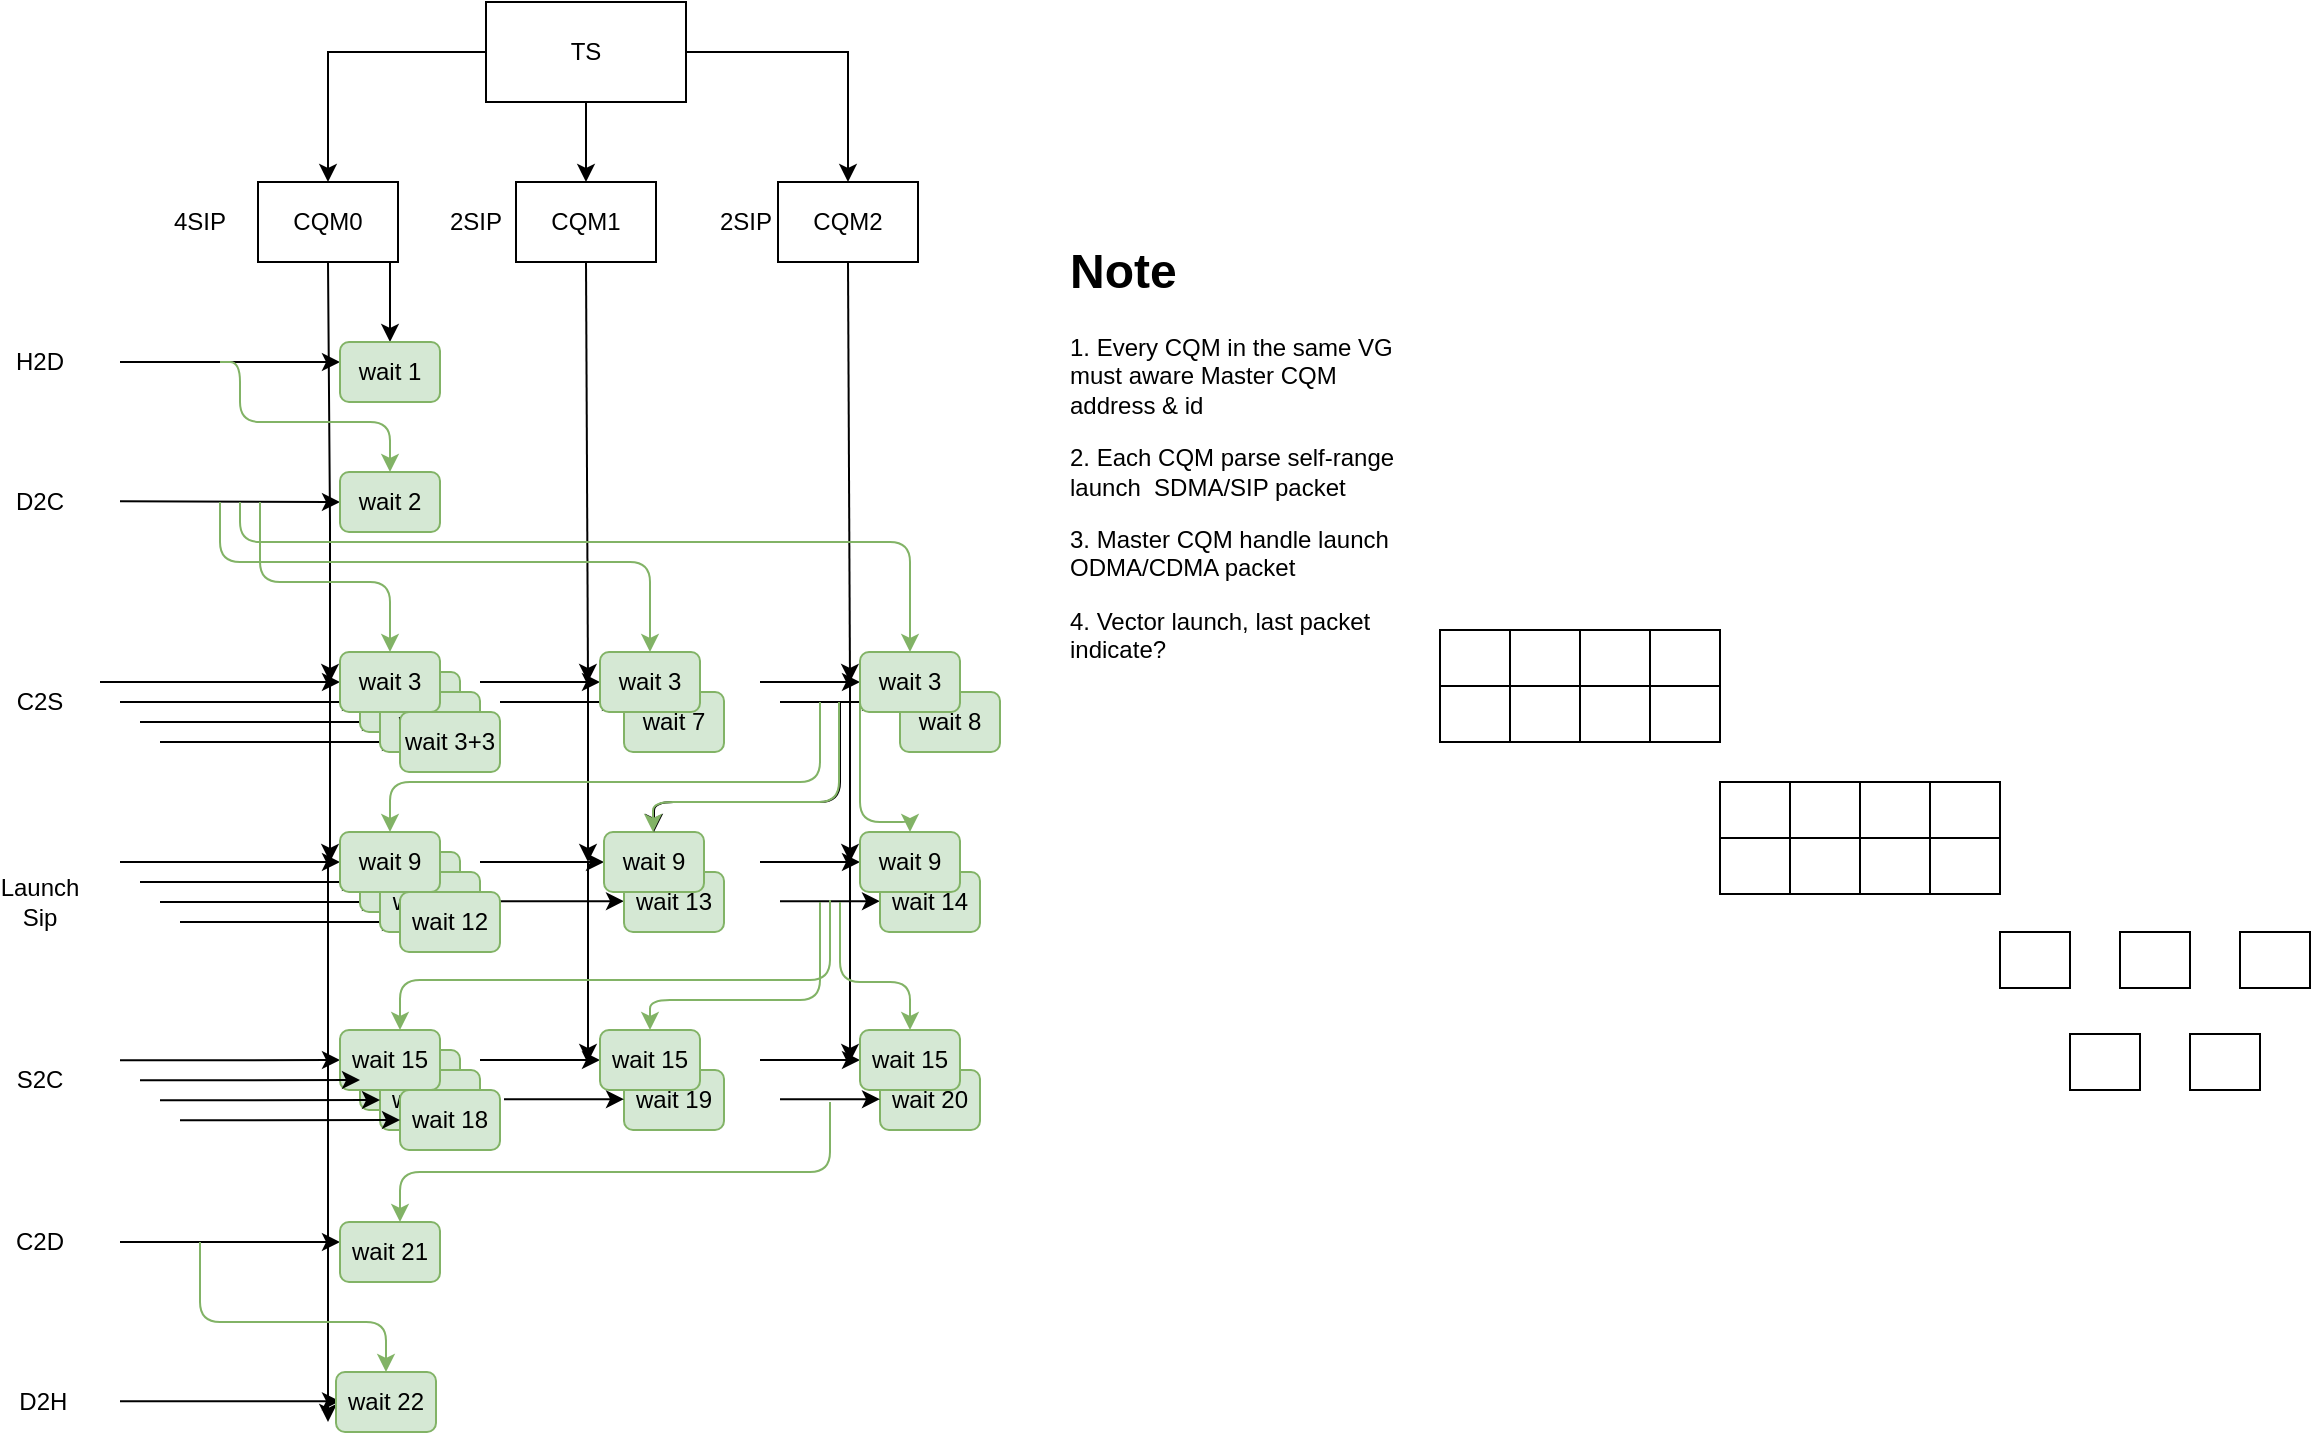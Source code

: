 <mxfile version="14.2.7" type="github" pages="2">
  <diagram id="mgxzi-yPcugMr2c35Z91" name="Page-1">
    <mxGraphModel dx="652" dy="364" grid="1" gridSize="10" guides="1" tooltips="1" connect="1" arrows="1" fold="1" page="1" pageScale="1" pageWidth="827" pageHeight="1169" math="0" shadow="0">
      <root>
        <mxCell id="0" />
        <mxCell id="1" parent="0" />
        <mxCell id="G4l-uw-PBjxxs0yxztcG-4" style="edgeStyle=orthogonalEdgeStyle;rounded=0;orthogonalLoop=1;jettySize=auto;html=1;entryX=0.5;entryY=0;entryDx=0;entryDy=0;" edge="1" parent="1" source="K7aWRvvbhgT_T4m95MLQ-1" target="K7aWRvvbhgT_T4m95MLQ-2">
          <mxGeometry relative="1" as="geometry" />
        </mxCell>
        <mxCell id="G4l-uw-PBjxxs0yxztcG-5" style="edgeStyle=orthogonalEdgeStyle;rounded=0;orthogonalLoop=1;jettySize=auto;html=1;entryX=0.5;entryY=0;entryDx=0;entryDy=0;" edge="1" parent="1" source="K7aWRvvbhgT_T4m95MLQ-1" target="K7aWRvvbhgT_T4m95MLQ-4">
          <mxGeometry relative="1" as="geometry" />
        </mxCell>
        <mxCell id="G4l-uw-PBjxxs0yxztcG-6" style="edgeStyle=orthogonalEdgeStyle;rounded=0;orthogonalLoop=1;jettySize=auto;html=1;entryX=0.5;entryY=0;entryDx=0;entryDy=0;" edge="1" parent="1" source="K7aWRvvbhgT_T4m95MLQ-1" target="K7aWRvvbhgT_T4m95MLQ-3">
          <mxGeometry relative="1" as="geometry" />
        </mxCell>
        <mxCell id="K7aWRvvbhgT_T4m95MLQ-1" value="TS" style="rounded=0;whiteSpace=wrap;html=1;" parent="1" vertex="1">
          <mxGeometry x="363" y="10" width="100" height="50" as="geometry" />
        </mxCell>
        <mxCell id="G4l-uw-PBjxxs0yxztcG-20" style="edgeStyle=orthogonalEdgeStyle;rounded=0;orthogonalLoop=1;jettySize=auto;html=1;entryX=0.5;entryY=0;entryDx=0;entryDy=0;" edge="1" parent="1" source="K7aWRvvbhgT_T4m95MLQ-2" target="G4l-uw-PBjxxs0yxztcG-27">
          <mxGeometry relative="1" as="geometry">
            <mxPoint x="270" y="160" as="targetPoint" />
            <Array as="points">
              <mxPoint x="315" y="160" />
              <mxPoint x="315" y="160" />
            </Array>
          </mxGeometry>
        </mxCell>
        <mxCell id="K7aWRvvbhgT_T4m95MLQ-2" value="CQM0" style="rounded=0;whiteSpace=wrap;html=1;" parent="1" vertex="1">
          <mxGeometry x="249" y="100" width="70" height="40" as="geometry" />
        </mxCell>
        <mxCell id="wm0fCTp2LXdAbT0zuXOt-7" style="edgeStyle=none;rounded=0;orthogonalLoop=1;jettySize=auto;html=1;exitX=0.5;exitY=1;exitDx=0;exitDy=0;" parent="1" source="K7aWRvvbhgT_T4m95MLQ-3" edge="1">
          <mxGeometry relative="1" as="geometry">
            <mxPoint x="545" y="350" as="targetPoint" />
          </mxGeometry>
        </mxCell>
        <mxCell id="K7aWRvvbhgT_T4m95MLQ-3" value="CQM2" style="rounded=0;whiteSpace=wrap;html=1;" parent="1" vertex="1">
          <mxGeometry x="509" y="100" width="70" height="40" as="geometry" />
        </mxCell>
        <mxCell id="wm0fCTp2LXdAbT0zuXOt-6" style="edgeStyle=none;rounded=0;orthogonalLoop=1;jettySize=auto;html=1;exitX=0.5;exitY=1;exitDx=0;exitDy=0;" parent="1" source="K7aWRvvbhgT_T4m95MLQ-4" edge="1">
          <mxGeometry relative="1" as="geometry">
            <mxPoint x="414" y="350" as="targetPoint" />
          </mxGeometry>
        </mxCell>
        <mxCell id="K7aWRvvbhgT_T4m95MLQ-4" value="CQM1" style="rounded=0;whiteSpace=wrap;html=1;" parent="1" vertex="1">
          <mxGeometry x="378" y="100" width="70" height="40" as="geometry" />
        </mxCell>
        <mxCell id="wm0fCTp2LXdAbT0zuXOt-1" style="edgeStyle=none;rounded=0;orthogonalLoop=1;jettySize=auto;html=1;" parent="1" edge="1">
          <mxGeometry relative="1" as="geometry">
            <mxPoint x="290" y="190" as="targetPoint" />
            <mxPoint x="180" y="190" as="sourcePoint" />
            <Array as="points">
              <mxPoint x="230" y="190" />
            </Array>
          </mxGeometry>
        </mxCell>
        <mxCell id="K7aWRvvbhgT_T4m95MLQ-5" value="D2C" style="text;html=1;strokeColor=none;fillColor=none;align=center;verticalAlign=middle;whiteSpace=wrap;rounded=0;" parent="1" vertex="1">
          <mxGeometry x="120" y="250" width="40" height="20" as="geometry" />
        </mxCell>
        <mxCell id="K7aWRvvbhgT_T4m95MLQ-6" value="C2S" style="text;html=1;strokeColor=none;fillColor=none;align=center;verticalAlign=middle;whiteSpace=wrap;rounded=0;" parent="1" vertex="1">
          <mxGeometry x="120" y="350" width="40" height="20" as="geometry" />
        </mxCell>
        <mxCell id="K7aWRvvbhgT_T4m95MLQ-7" value="Launch&lt;br&gt;Sip" style="text;html=1;strokeColor=none;fillColor=none;align=center;verticalAlign=middle;whiteSpace=wrap;rounded=0;" parent="1" vertex="1">
          <mxGeometry x="120" y="450" width="40" height="20" as="geometry" />
        </mxCell>
        <mxCell id="wm0fCTp2LXdAbT0zuXOt-9" style="edgeStyle=none;rounded=0;orthogonalLoop=1;jettySize=auto;html=1;exitX=0.5;exitY=1;exitDx=0;exitDy=0;" parent="1" source="K7aWRvvbhgT_T4m95MLQ-2" edge="1">
          <mxGeometry relative="1" as="geometry">
            <mxPoint x="285" y="350" as="targetPoint" />
            <mxPoint x="285" y="260" as="sourcePoint" />
            <Array as="points">
              <mxPoint x="285" y="270" />
            </Array>
          </mxGeometry>
        </mxCell>
        <mxCell id="wm0fCTp2LXdAbT0zuXOt-10" style="edgeStyle=none;rounded=0;orthogonalLoop=1;jettySize=auto;html=1;" parent="1" edge="1">
          <mxGeometry relative="1" as="geometry">
            <mxPoint x="285" y="440" as="targetPoint" />
            <mxPoint x="285" y="320" as="sourcePoint" />
          </mxGeometry>
        </mxCell>
        <mxCell id="wm0fCTp2LXdAbT0zuXOt-14" style="edgeStyle=none;rounded=0;orthogonalLoop=1;jettySize=auto;html=1;" parent="1" edge="1">
          <mxGeometry relative="1" as="geometry">
            <mxPoint x="414" y="440" as="targetPoint" />
            <mxPoint x="414" y="350" as="sourcePoint" />
          </mxGeometry>
        </mxCell>
        <mxCell id="wm0fCTp2LXdAbT0zuXOt-17" style="edgeStyle=none;rounded=0;orthogonalLoop=1;jettySize=auto;html=1;" parent="1" edge="1">
          <mxGeometry relative="1" as="geometry">
            <mxPoint x="545" y="440" as="targetPoint" />
            <mxPoint x="545" y="350" as="sourcePoint" />
          </mxGeometry>
        </mxCell>
        <mxCell id="wm0fCTp2LXdAbT0zuXOt-20" value="S2C" style="text;html=1;strokeColor=none;fillColor=none;align=center;verticalAlign=middle;whiteSpace=wrap;rounded=0;" parent="1" vertex="1">
          <mxGeometry x="120" y="539" width="40" height="20" as="geometry" />
        </mxCell>
        <mxCell id="wm0fCTp2LXdAbT0zuXOt-21" value="C2D" style="text;html=1;strokeColor=none;fillColor=none;align=center;verticalAlign=middle;whiteSpace=wrap;rounded=0;" parent="1" vertex="1">
          <mxGeometry x="120" y="620" width="40" height="20" as="geometry" />
        </mxCell>
        <mxCell id="wm0fCTp2LXdAbT0zuXOt-22" style="edgeStyle=none;rounded=0;orthogonalLoop=1;jettySize=auto;html=1;entryX=0;entryY=0.5;entryDx=0;entryDy=0;" parent="1" edge="1" target="G4l-uw-PBjxxs0yxztcG-89">
          <mxGeometry relative="1" as="geometry">
            <mxPoint x="630" y="539.17" as="targetPoint" />
            <mxPoint x="500" y="539" as="sourcePoint" />
          </mxGeometry>
        </mxCell>
        <mxCell id="wm0fCTp2LXdAbT0zuXOt-24" style="edgeStyle=none;rounded=0;orthogonalLoop=1;jettySize=auto;html=1;" parent="1" edge="1">
          <mxGeometry relative="1" as="geometry">
            <mxPoint x="290" y="630" as="targetPoint" />
            <mxPoint x="180" y="630.0" as="sourcePoint" />
          </mxGeometry>
        </mxCell>
        <mxCell id="wm0fCTp2LXdAbT0zuXOt-29" style="edgeStyle=none;rounded=0;orthogonalLoop=1;jettySize=auto;html=1;" parent="1" edge="1">
          <mxGeometry relative="1" as="geometry">
            <mxPoint x="414" y="540" as="targetPoint" />
            <mxPoint x="414.0" y="440" as="sourcePoint" />
          </mxGeometry>
        </mxCell>
        <mxCell id="wm0fCTp2LXdAbT0zuXOt-39" style="edgeStyle=none;rounded=0;orthogonalLoop=1;jettySize=auto;html=1;" parent="1" edge="1">
          <mxGeometry relative="1" as="geometry">
            <mxPoint x="284" y="720" as="targetPoint" />
            <mxPoint x="284" y="440" as="sourcePoint" />
          </mxGeometry>
        </mxCell>
        <mxCell id="wm0fCTp2LXdAbT0zuXOt-45" style="edgeStyle=none;rounded=0;orthogonalLoop=1;jettySize=auto;html=1;" parent="1" edge="1">
          <mxGeometry relative="1" as="geometry">
            <mxPoint x="545" y="540" as="targetPoint" />
            <mxPoint x="545" y="440" as="sourcePoint" />
          </mxGeometry>
        </mxCell>
        <mxCell id="G4l-uw-PBjxxs0yxztcG-8" value="H2D" style="text;html=1;strokeColor=none;fillColor=none;align=center;verticalAlign=middle;whiteSpace=wrap;rounded=0;" vertex="1" parent="1">
          <mxGeometry x="120" y="180" width="40" height="20" as="geometry" />
        </mxCell>
        <mxCell id="G4l-uw-PBjxxs0yxztcG-9" style="edgeStyle=none;rounded=0;orthogonalLoop=1;jettySize=auto;html=1;entryX=0;entryY=0.5;entryDx=0;entryDy=0;" edge="1" parent="1" target="G4l-uw-PBjxxs0yxztcG-28">
          <mxGeometry relative="1" as="geometry">
            <mxPoint x="280.0" y="259.58" as="targetPoint" />
            <mxPoint x="180" y="259.58" as="sourcePoint" />
          </mxGeometry>
        </mxCell>
        <mxCell id="G4l-uw-PBjxxs0yxztcG-41" style="edgeStyle=orthogonalEdgeStyle;rounded=1;orthogonalLoop=1;jettySize=auto;html=1;entryX=0.5;entryY=0;entryDx=0;entryDy=0;fillColor=#d5e8d4;strokeColor=#82b366;" edge="1" parent="1" target="G4l-uw-PBjxxs0yxztcG-37">
          <mxGeometry relative="1" as="geometry">
            <mxPoint x="230" y="260" as="sourcePoint" />
            <Array as="points">
              <mxPoint x="230" y="290" />
              <mxPoint x="445" y="290" />
            </Array>
          </mxGeometry>
        </mxCell>
        <mxCell id="G4l-uw-PBjxxs0yxztcG-27" value="wait 1" style="rounded=1;whiteSpace=wrap;html=1;fillColor=#d5e8d4;strokeColor=#82b366;" vertex="1" parent="1">
          <mxGeometry x="290" y="180" width="50" height="30" as="geometry" />
        </mxCell>
        <mxCell id="G4l-uw-PBjxxs0yxztcG-28" value="wait 2" style="rounded=1;whiteSpace=wrap;html=1;fillColor=#d5e8d4;strokeColor=#82b366;" vertex="1" parent="1">
          <mxGeometry x="290" y="245" width="50" height="30" as="geometry" />
        </mxCell>
        <mxCell id="G4l-uw-PBjxxs0yxztcG-33" value="" style="endArrow=classic;html=1;entryX=0.5;entryY=0;entryDx=0;entryDy=0;rounded=1;edgeStyle=orthogonalEdgeStyle;fillColor=#d5e8d4;strokeColor=#82b366;" edge="1" parent="1" target="G4l-uw-PBjxxs0yxztcG-28">
          <mxGeometry width="50" height="50" relative="1" as="geometry">
            <mxPoint x="230" y="190" as="sourcePoint" />
            <mxPoint x="440" y="250" as="targetPoint" />
            <Array as="points">
              <mxPoint x="240" y="190" />
              <mxPoint x="240" y="220" />
              <mxPoint x="315" y="220" />
            </Array>
          </mxGeometry>
        </mxCell>
        <mxCell id="G4l-uw-PBjxxs0yxztcG-42" style="edgeStyle=orthogonalEdgeStyle;rounded=1;orthogonalLoop=1;jettySize=auto;html=1;entryX=0.5;entryY=0;entryDx=0;entryDy=0;fillColor=#d5e8d4;strokeColor=#82b366;" edge="1" parent="1" target="G4l-uw-PBjxxs0yxztcG-38">
          <mxGeometry relative="1" as="geometry">
            <mxPoint x="240" y="260" as="sourcePoint" />
            <mxPoint x="455" y="315" as="targetPoint" />
            <Array as="points">
              <mxPoint x="240" y="280" />
              <mxPoint x="575" y="280" />
            </Array>
          </mxGeometry>
        </mxCell>
        <mxCell id="G4l-uw-PBjxxs0yxztcG-43" style="edgeStyle=orthogonalEdgeStyle;rounded=1;orthogonalLoop=1;jettySize=auto;html=1;entryX=0.5;entryY=0;entryDx=0;entryDy=0;fillColor=#d5e8d4;strokeColor=#82b366;" edge="1" parent="1" target="G4l-uw-PBjxxs0yxztcG-31">
          <mxGeometry relative="1" as="geometry">
            <mxPoint x="250" y="260" as="sourcePoint" />
            <mxPoint x="585" y="315" as="targetPoint" />
            <Array as="points">
              <mxPoint x="250" y="300" />
              <mxPoint x="315" y="300" />
            </Array>
          </mxGeometry>
        </mxCell>
        <mxCell id="G4l-uw-PBjxxs0yxztcG-45" value="4SIP" style="text;html=1;strokeColor=none;fillColor=none;align=center;verticalAlign=middle;whiteSpace=wrap;rounded=0;" vertex="1" parent="1">
          <mxGeometry x="200" y="110" width="40" height="20" as="geometry" />
        </mxCell>
        <mxCell id="G4l-uw-PBjxxs0yxztcG-46" value="2SIP" style="text;html=1;strokeColor=none;fillColor=none;align=center;verticalAlign=middle;whiteSpace=wrap;rounded=0;" vertex="1" parent="1">
          <mxGeometry x="338" y="110" width="40" height="20" as="geometry" />
        </mxCell>
        <mxCell id="G4l-uw-PBjxxs0yxztcG-47" value="2SIP" style="text;html=1;strokeColor=none;fillColor=none;align=center;verticalAlign=middle;whiteSpace=wrap;rounded=0;" vertex="1" parent="1">
          <mxGeometry x="473" y="110" width="40" height="20" as="geometry" />
        </mxCell>
        <mxCell id="G4l-uw-PBjxxs0yxztcG-51" style="edgeStyle=none;rounded=0;orthogonalLoop=1;jettySize=auto;html=1;" edge="1" parent="1" target="G4l-uw-PBjxxs0yxztcG-31">
          <mxGeometry relative="1" as="geometry">
            <mxPoint x="620.0" y="350" as="targetPoint" />
            <mxPoint x="170" y="350" as="sourcePoint" />
          </mxGeometry>
        </mxCell>
        <mxCell id="G4l-uw-PBjxxs0yxztcG-52" style="edgeStyle=none;rounded=0;orthogonalLoop=1;jettySize=auto;html=1;" edge="1" parent="1" target="G4l-uw-PBjxxs0yxztcG-37">
          <mxGeometry relative="1" as="geometry">
            <mxPoint x="620.0" y="350" as="targetPoint" />
            <mxPoint x="360" y="350" as="sourcePoint" />
          </mxGeometry>
        </mxCell>
        <mxCell id="G4l-uw-PBjxxs0yxztcG-53" style="edgeStyle=none;rounded=0;orthogonalLoop=1;jettySize=auto;html=1;" edge="1" parent="1" target="G4l-uw-PBjxxs0yxztcG-38">
          <mxGeometry relative="1" as="geometry">
            <mxPoint x="620.0" y="350" as="targetPoint" />
            <mxPoint x="500" y="350" as="sourcePoint" />
          </mxGeometry>
        </mxCell>
        <mxCell id="G4l-uw-PBjxxs0yxztcG-54" value="&lt;h1&gt;Note&lt;/h1&gt;&lt;p&gt;1. Every CQM in the same VG must aware Master CQM address &amp;amp; id&lt;/p&gt;&lt;p&gt;2. Each CQM parse self-range launch&amp;nbsp; SDMA/SIP packet&lt;/p&gt;&lt;p&gt;3. Master CQM handle launch ODMA/CDMA packet&lt;/p&gt;&lt;p&gt;4. Vector launch, last packet indicate?&lt;/p&gt;" style="text;html=1;strokeColor=none;fillColor=none;spacing=5;spacingTop=-20;whiteSpace=wrap;overflow=hidden;rounded=0;" vertex="1" parent="1">
          <mxGeometry x="650" y="125" width="180" height="255" as="geometry" />
        </mxCell>
        <mxCell id="G4l-uw-PBjxxs0yxztcG-55" style="edgeStyle=none;rounded=0;orthogonalLoop=1;jettySize=auto;html=1;" edge="1" parent="1">
          <mxGeometry relative="1" as="geometry">
            <mxPoint x="300.0" y="360" as="targetPoint" />
            <mxPoint x="180" y="360" as="sourcePoint" />
          </mxGeometry>
        </mxCell>
        <mxCell id="G4l-uw-PBjxxs0yxztcG-56" style="edgeStyle=none;rounded=0;orthogonalLoop=1;jettySize=auto;html=1;" edge="1" parent="1">
          <mxGeometry relative="1" as="geometry">
            <mxPoint x="310.0" y="370" as="targetPoint" />
            <mxPoint x="190" y="370" as="sourcePoint" />
          </mxGeometry>
        </mxCell>
        <mxCell id="G4l-uw-PBjxxs0yxztcG-57" style="edgeStyle=none;rounded=0;orthogonalLoop=1;jettySize=auto;html=1;" edge="1" parent="1">
          <mxGeometry relative="1" as="geometry">
            <mxPoint x="320.0" y="380" as="targetPoint" />
            <mxPoint x="200" y="380" as="sourcePoint" />
          </mxGeometry>
        </mxCell>
        <mxCell id="G4l-uw-PBjxxs0yxztcG-60" style="edgeStyle=none;rounded=0;orthogonalLoop=1;jettySize=auto;html=1;" edge="1" parent="1" target="G4l-uw-PBjxxs0yxztcG-59">
          <mxGeometry relative="1" as="geometry">
            <mxPoint x="630" y="440" as="targetPoint" />
            <mxPoint x="360" y="440" as="sourcePoint" />
          </mxGeometry>
        </mxCell>
        <mxCell id="G4l-uw-PBjxxs0yxztcG-62" value="wait 3" style="rounded=1;whiteSpace=wrap;html=1;fillColor=#d5e8d4;strokeColor=#82b366;" vertex="1" parent="1">
          <mxGeometry x="300" y="345" width="50" height="30" as="geometry" />
        </mxCell>
        <mxCell id="G4l-uw-PBjxxs0yxztcG-63" value="wait 3" style="rounded=1;whiteSpace=wrap;html=1;fillColor=#d5e8d4;strokeColor=#82b366;" vertex="1" parent="1">
          <mxGeometry x="310" y="355" width="50" height="30" as="geometry" />
        </mxCell>
        <mxCell id="G4l-uw-PBjxxs0yxztcG-64" value="wait 3+3" style="rounded=1;whiteSpace=wrap;html=1;fillColor=#d5e8d4;strokeColor=#82b366;" vertex="1" parent="1">
          <mxGeometry x="320" y="365" width="50" height="30" as="geometry" />
        </mxCell>
        <mxCell id="G4l-uw-PBjxxs0yxztcG-66" value="wait 7" style="rounded=1;whiteSpace=wrap;html=1;fillColor=#d5e8d4;strokeColor=#82b366;" vertex="1" parent="1">
          <mxGeometry x="432" y="355" width="50" height="30" as="geometry" />
        </mxCell>
        <mxCell id="G4l-uw-PBjxxs0yxztcG-67" value="wait 8" style="rounded=1;whiteSpace=wrap;html=1;fillColor=#d5e8d4;strokeColor=#82b366;" vertex="1" parent="1">
          <mxGeometry x="570" y="355" width="50" height="30" as="geometry" />
        </mxCell>
        <mxCell id="G4l-uw-PBjxxs0yxztcG-68" style="edgeStyle=none;rounded=0;orthogonalLoop=1;jettySize=auto;html=1;" edge="1" parent="1">
          <mxGeometry relative="1" as="geometry">
            <mxPoint x="430" y="360" as="targetPoint" />
            <mxPoint x="370" y="360" as="sourcePoint" />
          </mxGeometry>
        </mxCell>
        <mxCell id="G4l-uw-PBjxxs0yxztcG-70" style="edgeStyle=none;rounded=0;orthogonalLoop=1;jettySize=auto;html=1;" edge="1" parent="1">
          <mxGeometry relative="1" as="geometry">
            <mxPoint x="560" y="360" as="targetPoint" />
            <mxPoint x="510" y="360" as="sourcePoint" />
          </mxGeometry>
        </mxCell>
        <mxCell id="G4l-uw-PBjxxs0yxztcG-31" value="wait 3" style="rounded=1;whiteSpace=wrap;html=1;fillColor=#d5e8d4;strokeColor=#82b366;" vertex="1" parent="1">
          <mxGeometry x="290" y="335" width="50" height="30" as="geometry" />
        </mxCell>
        <mxCell id="G4l-uw-PBjxxs0yxztcG-37" value="wait 3" style="rounded=1;whiteSpace=wrap;html=1;fillColor=#d5e8d4;strokeColor=#82b366;" vertex="1" parent="1">
          <mxGeometry x="420" y="335" width="50" height="30" as="geometry" />
        </mxCell>
        <mxCell id="G4l-uw-PBjxxs0yxztcG-38" value="wait 3" style="rounded=1;whiteSpace=wrap;html=1;fillColor=#d5e8d4;strokeColor=#82b366;" vertex="1" parent="1">
          <mxGeometry x="550" y="335" width="50" height="30" as="geometry" />
        </mxCell>
        <mxCell id="G4l-uw-PBjxxs0yxztcG-71" style="edgeStyle=none;rounded=0;orthogonalLoop=1;jettySize=auto;html=1;" edge="1" parent="1" target="G4l-uw-PBjxxs0yxztcG-58">
          <mxGeometry relative="1" as="geometry">
            <mxPoint x="422" y="440" as="targetPoint" />
            <mxPoint x="180" y="440" as="sourcePoint" />
          </mxGeometry>
        </mxCell>
        <mxCell id="G4l-uw-PBjxxs0yxztcG-72" style="edgeStyle=none;rounded=0;orthogonalLoop=1;jettySize=auto;html=1;" edge="1" parent="1" target="G4l-uw-PBjxxs0yxztcG-61">
          <mxGeometry relative="1" as="geometry">
            <mxPoint x="630" y="440" as="targetPoint" />
            <mxPoint x="500" y="440" as="sourcePoint" />
          </mxGeometry>
        </mxCell>
        <mxCell id="G4l-uw-PBjxxs0yxztcG-75" style="edgeStyle=none;rounded=0;orthogonalLoop=1;jettySize=auto;html=1;" edge="1" parent="1">
          <mxGeometry relative="1" as="geometry">
            <mxPoint x="300" y="450" as="targetPoint" />
            <mxPoint x="190" y="450" as="sourcePoint" />
          </mxGeometry>
        </mxCell>
        <mxCell id="G4l-uw-PBjxxs0yxztcG-76" style="edgeStyle=none;rounded=0;orthogonalLoop=1;jettySize=auto;html=1;" edge="1" parent="1">
          <mxGeometry relative="1" as="geometry">
            <mxPoint x="310" y="460" as="targetPoint" />
            <mxPoint x="200" y="460" as="sourcePoint" />
          </mxGeometry>
        </mxCell>
        <mxCell id="G4l-uw-PBjxxs0yxztcG-77" style="edgeStyle=none;rounded=0;orthogonalLoop=1;jettySize=auto;html=1;" edge="1" parent="1">
          <mxGeometry relative="1" as="geometry">
            <mxPoint x="320" y="470" as="targetPoint" />
            <mxPoint x="210" y="470" as="sourcePoint" />
          </mxGeometry>
        </mxCell>
        <mxCell id="G4l-uw-PBjxxs0yxztcG-78" value="wait 11" style="rounded=1;whiteSpace=wrap;html=1;fillColor=#d5e8d4;strokeColor=#82b366;" vertex="1" parent="1">
          <mxGeometry x="300" y="435" width="50" height="30" as="geometry" />
        </mxCell>
        <mxCell id="G4l-uw-PBjxxs0yxztcG-79" value="wait 11" style="rounded=1;whiteSpace=wrap;html=1;fillColor=#d5e8d4;strokeColor=#82b366;" vertex="1" parent="1">
          <mxGeometry x="310" y="445" width="50" height="30" as="geometry" />
        </mxCell>
        <mxCell id="G4l-uw-PBjxxs0yxztcG-81" style="edgeStyle=none;rounded=0;orthogonalLoop=1;jettySize=auto;html=1;" edge="1" parent="1">
          <mxGeometry relative="1" as="geometry">
            <mxPoint x="432" y="459.58" as="targetPoint" />
            <mxPoint x="370" y="459.58" as="sourcePoint" />
          </mxGeometry>
        </mxCell>
        <mxCell id="G4l-uw-PBjxxs0yxztcG-82" value="wait 13" style="rounded=1;whiteSpace=wrap;html=1;fillColor=#d5e8d4;strokeColor=#82b366;" vertex="1" parent="1">
          <mxGeometry x="432" y="445" width="50" height="30" as="geometry" />
        </mxCell>
        <mxCell id="G4l-uw-PBjxxs0yxztcG-83" style="edgeStyle=none;rounded=0;orthogonalLoop=1;jettySize=auto;html=1;" edge="1" parent="1">
          <mxGeometry relative="1" as="geometry">
            <mxPoint x="560" y="459.58" as="targetPoint" />
            <mxPoint x="510" y="459.58" as="sourcePoint" />
          </mxGeometry>
        </mxCell>
        <mxCell id="G4l-uw-PBjxxs0yxztcG-84" value="wait 14" style="rounded=1;whiteSpace=wrap;html=1;fillColor=#d5e8d4;strokeColor=#82b366;" vertex="1" parent="1">
          <mxGeometry x="560" y="445" width="50" height="30" as="geometry" />
        </mxCell>
        <mxCell id="G4l-uw-PBjxxs0yxztcG-58" value="wait 9" style="rounded=1;whiteSpace=wrap;html=1;fillColor=#d5e8d4;strokeColor=#82b366;" vertex="1" parent="1">
          <mxGeometry x="290" y="425" width="50" height="30" as="geometry" />
        </mxCell>
        <mxCell id="G4l-uw-PBjxxs0yxztcG-59" value="wait 9" style="rounded=1;whiteSpace=wrap;html=1;fillColor=#d5e8d4;strokeColor=#82b366;" vertex="1" parent="1">
          <mxGeometry x="422" y="425" width="50" height="30" as="geometry" />
        </mxCell>
        <mxCell id="G4l-uw-PBjxxs0yxztcG-61" value="wait 9" style="rounded=1;whiteSpace=wrap;html=1;fillColor=#d5e8d4;strokeColor=#82b366;" vertex="1" parent="1">
          <mxGeometry x="550" y="425" width="50" height="30" as="geometry" />
        </mxCell>
        <mxCell id="G4l-uw-PBjxxs0yxztcG-86" style="edgeStyle=none;rounded=0;orthogonalLoop=1;jettySize=auto;html=1;" edge="1" parent="1" target="G4l-uw-PBjxxs0yxztcG-80">
          <mxGeometry relative="1" as="geometry">
            <mxPoint x="630" y="539.17" as="targetPoint" />
            <mxPoint x="180" y="539.17" as="sourcePoint" />
          </mxGeometry>
        </mxCell>
        <mxCell id="G4l-uw-PBjxxs0yxztcG-88" style="edgeStyle=none;rounded=0;orthogonalLoop=1;jettySize=auto;html=1;" edge="1" parent="1" target="G4l-uw-PBjxxs0yxztcG-87">
          <mxGeometry relative="1" as="geometry">
            <mxPoint x="630" y="539.17" as="targetPoint" />
            <mxPoint x="360" y="539" as="sourcePoint" />
          </mxGeometry>
        </mxCell>
        <mxCell id="G4l-uw-PBjxxs0yxztcG-91" value="wait 14" style="rounded=1;whiteSpace=wrap;html=1;fillColor=#d5e8d4;strokeColor=#82b366;" vertex="1" parent="1">
          <mxGeometry x="300" y="534" width="50" height="30" as="geometry" />
        </mxCell>
        <mxCell id="G4l-uw-PBjxxs0yxztcG-92" value="wait 14" style="rounded=1;whiteSpace=wrap;html=1;fillColor=#d5e8d4;strokeColor=#82b366;" vertex="1" parent="1">
          <mxGeometry x="310" y="544" width="50" height="30" as="geometry" />
        </mxCell>
        <mxCell id="G4l-uw-PBjxxs0yxztcG-93" value="wait 18" style="rounded=1;whiteSpace=wrap;html=1;fillColor=#d5e8d4;strokeColor=#82b366;" vertex="1" parent="1">
          <mxGeometry x="320" y="554" width="50" height="30" as="geometry" />
        </mxCell>
        <mxCell id="G4l-uw-PBjxxs0yxztcG-94" value="wait 19" style="rounded=1;whiteSpace=wrap;html=1;fillColor=#d5e8d4;strokeColor=#82b366;" vertex="1" parent="1">
          <mxGeometry x="432" y="544" width="50" height="30" as="geometry" />
        </mxCell>
        <mxCell id="G4l-uw-PBjxxs0yxztcG-95" value="wait 20" style="rounded=1;whiteSpace=wrap;html=1;fillColor=#d5e8d4;strokeColor=#82b366;" vertex="1" parent="1">
          <mxGeometry x="560" y="544" width="50" height="30" as="geometry" />
        </mxCell>
        <mxCell id="G4l-uw-PBjxxs0yxztcG-80" value="wait 15" style="rounded=1;whiteSpace=wrap;html=1;fillColor=#d5e8d4;strokeColor=#82b366;" vertex="1" parent="1">
          <mxGeometry x="290" y="524" width="50" height="30" as="geometry" />
        </mxCell>
        <mxCell id="G4l-uw-PBjxxs0yxztcG-87" value="wait 15" style="rounded=1;whiteSpace=wrap;html=1;fillColor=#d5e8d4;strokeColor=#82b366;" vertex="1" parent="1">
          <mxGeometry x="420" y="524" width="50" height="30" as="geometry" />
        </mxCell>
        <mxCell id="G4l-uw-PBjxxs0yxztcG-89" value="wait 15" style="rounded=1;whiteSpace=wrap;html=1;fillColor=#d5e8d4;strokeColor=#82b366;" vertex="1" parent="1">
          <mxGeometry x="550" y="524" width="50" height="30" as="geometry" />
        </mxCell>
        <mxCell id="G4l-uw-PBjxxs0yxztcG-96" style="edgeStyle=none;rounded=0;orthogonalLoop=1;jettySize=auto;html=1;" edge="1" parent="1">
          <mxGeometry relative="1" as="geometry">
            <mxPoint x="300" y="549.031" as="targetPoint" />
            <mxPoint x="190" y="549.17" as="sourcePoint" />
          </mxGeometry>
        </mxCell>
        <mxCell id="G4l-uw-PBjxxs0yxztcG-97" style="edgeStyle=none;rounded=0;orthogonalLoop=1;jettySize=auto;html=1;" edge="1" parent="1">
          <mxGeometry relative="1" as="geometry">
            <mxPoint x="310" y="559.031" as="targetPoint" />
            <mxPoint x="200" y="559.17" as="sourcePoint" />
          </mxGeometry>
        </mxCell>
        <mxCell id="G4l-uw-PBjxxs0yxztcG-98" style="edgeStyle=none;rounded=0;orthogonalLoop=1;jettySize=auto;html=1;" edge="1" parent="1">
          <mxGeometry relative="1" as="geometry">
            <mxPoint x="320" y="569.031" as="targetPoint" />
            <mxPoint x="210" y="569.17" as="sourcePoint" />
          </mxGeometry>
        </mxCell>
        <mxCell id="G4l-uw-PBjxxs0yxztcG-100" style="edgeStyle=none;rounded=0;orthogonalLoop=1;jettySize=auto;html=1;" edge="1" parent="1">
          <mxGeometry relative="1" as="geometry">
            <mxPoint x="432" y="558.58" as="targetPoint" />
            <mxPoint x="372" y="558.58" as="sourcePoint" />
          </mxGeometry>
        </mxCell>
        <mxCell id="G4l-uw-PBjxxs0yxztcG-102" style="edgeStyle=none;rounded=0;orthogonalLoop=1;jettySize=auto;html=1;entryX=0;entryY=0.5;entryDx=0;entryDy=0;" edge="1" parent="1">
          <mxGeometry relative="1" as="geometry">
            <mxPoint x="560" y="558.58" as="targetPoint" />
            <mxPoint x="510" y="558.58" as="sourcePoint" />
          </mxGeometry>
        </mxCell>
        <mxCell id="G4l-uw-PBjxxs0yxztcG-104" value="wait 21" style="rounded=1;whiteSpace=wrap;html=1;fillColor=#d5e8d4;strokeColor=#82b366;" vertex="1" parent="1">
          <mxGeometry x="290" y="620" width="50" height="30" as="geometry" />
        </mxCell>
        <mxCell id="G4l-uw-PBjxxs0yxztcG-105" value="&amp;nbsp;D2H" style="text;html=1;strokeColor=none;fillColor=none;align=center;verticalAlign=middle;whiteSpace=wrap;rounded=0;" vertex="1" parent="1">
          <mxGeometry x="120" y="700" width="40" height="20" as="geometry" />
        </mxCell>
        <mxCell id="G4l-uw-PBjxxs0yxztcG-106" style="edgeStyle=none;rounded=0;orthogonalLoop=1;jettySize=auto;html=1;" edge="1" parent="1">
          <mxGeometry relative="1" as="geometry">
            <mxPoint x="290" y="709.58" as="targetPoint" />
            <mxPoint x="180" y="709.58" as="sourcePoint" />
          </mxGeometry>
        </mxCell>
        <mxCell id="G4l-uw-PBjxxs0yxztcG-108" value="wait 22" style="rounded=1;whiteSpace=wrap;html=1;fillColor=#d5e8d4;strokeColor=#82b366;" vertex="1" parent="1">
          <mxGeometry x="288" y="695" width="50" height="30" as="geometry" />
        </mxCell>
        <mxCell id="G4l-uw-PBjxxs0yxztcG-109" value="wait 12" style="rounded=1;whiteSpace=wrap;html=1;fillColor=#d5e8d4;strokeColor=#82b366;" vertex="1" parent="1">
          <mxGeometry x="320" y="455" width="50" height="30" as="geometry" />
        </mxCell>
        <mxCell id="G4l-uw-PBjxxs0yxztcG-110" style="edgeStyle=orthogonalEdgeStyle;rounded=1;orthogonalLoop=1;jettySize=auto;html=1;entryX=0.5;entryY=0;entryDx=0;entryDy=0;fillColor=#d5e8d4;strokeColor=#82b366;" edge="1" parent="1" target="G4l-uw-PBjxxs0yxztcG-58">
          <mxGeometry relative="1" as="geometry">
            <mxPoint x="530" y="360" as="sourcePoint" />
            <mxPoint x="865" y="435" as="targetPoint" />
            <Array as="points">
              <mxPoint x="530" y="400" />
              <mxPoint x="315" y="400" />
            </Array>
          </mxGeometry>
        </mxCell>
        <mxCell id="G4l-uw-PBjxxs0yxztcG-112" style="edgeStyle=orthogonalEdgeStyle;rounded=1;orthogonalLoop=1;jettySize=auto;html=1;entryX=0.5;entryY=0;entryDx=0;entryDy=0;" edge="1" parent="1" target="G4l-uw-PBjxxs0yxztcG-59">
          <mxGeometry relative="1" as="geometry">
            <mxPoint x="540" y="360" as="sourcePoint" />
            <mxPoint x="325" y="435" as="targetPoint" />
            <Array as="points">
              <mxPoint x="540" y="410" />
              <mxPoint x="447" y="410" />
            </Array>
          </mxGeometry>
        </mxCell>
        <mxCell id="G4l-uw-PBjxxs0yxztcG-114" style="edgeStyle=orthogonalEdgeStyle;rounded=1;orthogonalLoop=1;jettySize=auto;html=1;entryX=0.5;entryY=0;entryDx=0;entryDy=0;exitX=0;exitY=0.75;exitDx=0;exitDy=0;fillColor=#d5e8d4;strokeColor=#82b366;" edge="1" parent="1" source="G4l-uw-PBjxxs0yxztcG-38" target="G4l-uw-PBjxxs0yxztcG-61">
          <mxGeometry relative="1" as="geometry">
            <mxPoint x="550" y="370" as="sourcePoint" />
            <mxPoint x="457" y="435" as="targetPoint" />
            <Array as="points">
              <mxPoint x="550" y="420" />
              <mxPoint x="575" y="420" />
            </Array>
          </mxGeometry>
        </mxCell>
        <mxCell id="G4l-uw-PBjxxs0yxztcG-115" style="edgeStyle=orthogonalEdgeStyle;rounded=1;orthogonalLoop=1;jettySize=auto;html=1;entryX=0.5;entryY=0;entryDx=0;entryDy=0;fillColor=#d5e8d4;strokeColor=#82b366;" edge="1" parent="1">
          <mxGeometry relative="1" as="geometry">
            <mxPoint x="535" y="459" as="sourcePoint" />
            <mxPoint x="320" y="524" as="targetPoint" />
            <Array as="points">
              <mxPoint x="535" y="499" />
              <mxPoint x="320" y="499" />
            </Array>
          </mxGeometry>
        </mxCell>
        <mxCell id="G4l-uw-PBjxxs0yxztcG-116" style="edgeStyle=orthogonalEdgeStyle;rounded=1;orthogonalLoop=1;jettySize=auto;html=1;fillColor=#d5e8d4;strokeColor=#82b366;" edge="1" parent="1" target="G4l-uw-PBjxxs0yxztcG-87">
          <mxGeometry relative="1" as="geometry">
            <mxPoint x="530" y="460" as="sourcePoint" />
            <mxPoint x="330" y="534" as="targetPoint" />
            <Array as="points">
              <mxPoint x="530" y="509" />
              <mxPoint x="445" y="509" />
            </Array>
          </mxGeometry>
        </mxCell>
        <mxCell id="G4l-uw-PBjxxs0yxztcG-117" style="edgeStyle=orthogonalEdgeStyle;rounded=1;orthogonalLoop=1;jettySize=auto;html=1;entryX=0.5;entryY=0;entryDx=0;entryDy=0;fillColor=#d5e8d4;strokeColor=#82b366;" edge="1" parent="1" target="G4l-uw-PBjxxs0yxztcG-89">
          <mxGeometry relative="1" as="geometry">
            <mxPoint x="540" y="460" as="sourcePoint" />
            <mxPoint x="340" y="544" as="targetPoint" />
            <Array as="points">
              <mxPoint x="540" y="500" />
              <mxPoint x="575" y="500" />
            </Array>
          </mxGeometry>
        </mxCell>
        <mxCell id="G4l-uw-PBjxxs0yxztcG-118" style="edgeStyle=orthogonalEdgeStyle;rounded=1;orthogonalLoop=1;jettySize=auto;html=1;entryX=0.5;entryY=0;entryDx=0;entryDy=0;fillColor=#d5e8d4;strokeColor=#82b366;" edge="1" parent="1">
          <mxGeometry relative="1" as="geometry">
            <mxPoint x="539.5" y="360" as="sourcePoint" />
            <mxPoint x="446.5" y="425" as="targetPoint" />
            <Array as="points">
              <mxPoint x="539.5" y="410" />
              <mxPoint x="446.5" y="410" />
            </Array>
          </mxGeometry>
        </mxCell>
        <mxCell id="G4l-uw-PBjxxs0yxztcG-119" style="edgeStyle=orthogonalEdgeStyle;rounded=1;orthogonalLoop=1;jettySize=auto;html=1;entryX=0.5;entryY=0;entryDx=0;entryDy=0;fillColor=#d5e8d4;strokeColor=#82b366;" edge="1" parent="1">
          <mxGeometry relative="1" as="geometry">
            <mxPoint x="535" y="560" as="sourcePoint" />
            <mxPoint x="320" y="620" as="targetPoint" />
            <Array as="points">
              <mxPoint x="535" y="595" />
              <mxPoint x="320" y="595" />
            </Array>
          </mxGeometry>
        </mxCell>
        <mxCell id="G4l-uw-PBjxxs0yxztcG-120" style="edgeStyle=orthogonalEdgeStyle;rounded=1;orthogonalLoop=1;jettySize=auto;html=1;entryX=0.5;entryY=0;entryDx=0;entryDy=0;fillColor=#d5e8d4;strokeColor=#82b366;" edge="1" parent="1" target="G4l-uw-PBjxxs0yxztcG-108">
          <mxGeometry relative="1" as="geometry">
            <mxPoint x="220" y="630" as="sourcePoint" />
            <mxPoint x="330" y="630" as="targetPoint" />
            <Array as="points">
              <mxPoint x="220" y="670" />
              <mxPoint x="313" y="670" />
            </Array>
          </mxGeometry>
        </mxCell>
        <mxCell id="G4l-uw-PBjxxs0yxztcG-133" value="" style="group" vertex="1" connectable="0" parent="1">
          <mxGeometry x="980" y="400" width="70" height="56" as="geometry" />
        </mxCell>
        <mxCell id="G4l-uw-PBjxxs0yxztcG-134" value="" style="rounded=0;whiteSpace=wrap;html=1;" vertex="1" parent="G4l-uw-PBjxxs0yxztcG-133">
          <mxGeometry width="35" height="28.0" as="geometry" />
        </mxCell>
        <mxCell id="G4l-uw-PBjxxs0yxztcG-135" value="" style="rounded=0;whiteSpace=wrap;html=1;" vertex="1" parent="G4l-uw-PBjxxs0yxztcG-133">
          <mxGeometry x="35" width="35" height="28.0" as="geometry" />
        </mxCell>
        <mxCell id="G4l-uw-PBjxxs0yxztcG-136" value="" style="rounded=0;whiteSpace=wrap;html=1;" vertex="1" parent="G4l-uw-PBjxxs0yxztcG-133">
          <mxGeometry y="28.0" width="35" height="28.0" as="geometry" />
        </mxCell>
        <mxCell id="G4l-uw-PBjxxs0yxztcG-137" value="" style="rounded=0;whiteSpace=wrap;html=1;" vertex="1" parent="G4l-uw-PBjxxs0yxztcG-133">
          <mxGeometry x="35" y="28.0" width="35" height="28.0" as="geometry" />
        </mxCell>
        <mxCell id="G4l-uw-PBjxxs0yxztcG-138" value="" style="group;container=1;" vertex="1" connectable="0" parent="1">
          <mxGeometry x="1050" y="400" width="70" height="56" as="geometry" />
        </mxCell>
        <mxCell id="G4l-uw-PBjxxs0yxztcG-139" value="" style="rounded=0;whiteSpace=wrap;html=1;" vertex="1" parent="G4l-uw-PBjxxs0yxztcG-138">
          <mxGeometry width="35" height="28.0" as="geometry" />
        </mxCell>
        <mxCell id="G4l-uw-PBjxxs0yxztcG-140" value="" style="rounded=0;whiteSpace=wrap;html=1;" vertex="1" parent="G4l-uw-PBjxxs0yxztcG-138">
          <mxGeometry x="35" width="35" height="28.0" as="geometry" />
        </mxCell>
        <mxCell id="G4l-uw-PBjxxs0yxztcG-141" value="" style="rounded=0;whiteSpace=wrap;html=1;" vertex="1" parent="G4l-uw-PBjxxs0yxztcG-138">
          <mxGeometry y="28.0" width="35" height="28.0" as="geometry" />
        </mxCell>
        <mxCell id="G4l-uw-PBjxxs0yxztcG-142" value="" style="rounded=0;whiteSpace=wrap;html=1;" vertex="1" parent="G4l-uw-PBjxxs0yxztcG-138">
          <mxGeometry x="35" y="28.0" width="35" height="28.0" as="geometry" />
        </mxCell>
        <mxCell id="G4l-uw-PBjxxs0yxztcG-143" value="" style="rounded=0;whiteSpace=wrap;html=1;" vertex="1" parent="1">
          <mxGeometry x="1120" y="475" width="35" height="28.0" as="geometry" />
        </mxCell>
        <mxCell id="G4l-uw-PBjxxs0yxztcG-144" value="" style="rounded=0;whiteSpace=wrap;html=1;" vertex="1" parent="1">
          <mxGeometry x="1180" y="475" width="35" height="28.0" as="geometry" />
        </mxCell>
        <mxCell id="G4l-uw-PBjxxs0yxztcG-145" value="" style="rounded=0;whiteSpace=wrap;html=1;" vertex="1" parent="1">
          <mxGeometry x="1240" y="475" width="35" height="28.0" as="geometry" />
        </mxCell>
        <mxCell id="G4l-uw-PBjxxs0yxztcG-146" value="" style="rounded=0;whiteSpace=wrap;html=1;" vertex="1" parent="1">
          <mxGeometry x="1155" y="526" width="35" height="28.0" as="geometry" />
        </mxCell>
        <mxCell id="G4l-uw-PBjxxs0yxztcG-147" value="" style="rounded=0;whiteSpace=wrap;html=1;" vertex="1" parent="1">
          <mxGeometry x="1215" y="526" width="35" height="28.0" as="geometry" />
        </mxCell>
        <mxCell id="G4l-uw-PBjxxs0yxztcG-148" value="" style="group" vertex="1" connectable="0" parent="1">
          <mxGeometry x="840" y="324" width="140" height="56" as="geometry" />
        </mxCell>
        <mxCell id="G4l-uw-PBjxxs0yxztcG-127" value="" style="group" vertex="1" connectable="0" parent="G4l-uw-PBjxxs0yxztcG-148">
          <mxGeometry width="70" height="56" as="geometry" />
        </mxCell>
        <mxCell id="G4l-uw-PBjxxs0yxztcG-123" value="" style="rounded=0;whiteSpace=wrap;html=1;" vertex="1" parent="G4l-uw-PBjxxs0yxztcG-127">
          <mxGeometry width="35" height="28.0" as="geometry" />
        </mxCell>
        <mxCell id="G4l-uw-PBjxxs0yxztcG-124" value="" style="rounded=0;whiteSpace=wrap;html=1;" vertex="1" parent="G4l-uw-PBjxxs0yxztcG-127">
          <mxGeometry x="35" width="35" height="28.0" as="geometry" />
        </mxCell>
        <mxCell id="G4l-uw-PBjxxs0yxztcG-125" value="" style="rounded=0;whiteSpace=wrap;html=1;" vertex="1" parent="G4l-uw-PBjxxs0yxztcG-127">
          <mxGeometry y="28.0" width="35" height="28.0" as="geometry" />
        </mxCell>
        <mxCell id="G4l-uw-PBjxxs0yxztcG-126" value="" style="rounded=0;whiteSpace=wrap;html=1;" vertex="1" parent="G4l-uw-PBjxxs0yxztcG-127">
          <mxGeometry x="35" y="28.0" width="35" height="28.0" as="geometry" />
        </mxCell>
        <mxCell id="G4l-uw-PBjxxs0yxztcG-128" value="" style="group;container=1;" vertex="1" connectable="0" parent="G4l-uw-PBjxxs0yxztcG-148">
          <mxGeometry x="70" width="70" height="56" as="geometry" />
        </mxCell>
        <mxCell id="G4l-uw-PBjxxs0yxztcG-129" value="" style="rounded=0;whiteSpace=wrap;html=1;" vertex="1" parent="G4l-uw-PBjxxs0yxztcG-128">
          <mxGeometry width="35" height="28.0" as="geometry" />
        </mxCell>
        <mxCell id="G4l-uw-PBjxxs0yxztcG-130" value="" style="rounded=0;whiteSpace=wrap;html=1;" vertex="1" parent="G4l-uw-PBjxxs0yxztcG-128">
          <mxGeometry x="35" width="35" height="28.0" as="geometry" />
        </mxCell>
        <mxCell id="G4l-uw-PBjxxs0yxztcG-131" value="" style="rounded=0;whiteSpace=wrap;html=1;" vertex="1" parent="G4l-uw-PBjxxs0yxztcG-128">
          <mxGeometry y="28.0" width="35" height="28.0" as="geometry" />
        </mxCell>
        <mxCell id="G4l-uw-PBjxxs0yxztcG-132" value="" style="rounded=0;whiteSpace=wrap;html=1;" vertex="1" parent="G4l-uw-PBjxxs0yxztcG-128">
          <mxGeometry x="35" y="28.0" width="35" height="28.0" as="geometry" />
        </mxCell>
      </root>
    </mxGraphModel>
  </diagram>
  <diagram id="LfFoOkYu83Y4Km_griAq" name="Page-2">
    <mxGraphModel dx="782" dy="437" grid="1" gridSize="10" guides="1" tooltips="1" connect="1" arrows="1" fold="1" page="1" pageScale="1" pageWidth="827" pageHeight="1169" math="0" shadow="0">
      <root>
        <mxCell id="OK1xAVZEdEf75YnxQmbM-0" />
        <mxCell id="OK1xAVZEdEf75YnxQmbM-1" parent="OK1xAVZEdEf75YnxQmbM-0" />
        <mxCell id="OK1xAVZEdEf75YnxQmbM-2" value="0" style="rounded=0;whiteSpace=wrap;html=1;" vertex="1" parent="OK1xAVZEdEf75YnxQmbM-1">
          <mxGeometry x="180" y="190" width="40" height="30" as="geometry" />
        </mxCell>
        <mxCell id="OK1xAVZEdEf75YnxQmbM-4" value="1" style="rounded=0;whiteSpace=wrap;html=1;" vertex="1" parent="OK1xAVZEdEf75YnxQmbM-1">
          <mxGeometry x="220" y="190" width="40" height="30" as="geometry" />
        </mxCell>
        <mxCell id="OK1xAVZEdEf75YnxQmbM-5" value="2" style="rounded=0;whiteSpace=wrap;html=1;" vertex="1" parent="OK1xAVZEdEf75YnxQmbM-1">
          <mxGeometry x="260" y="190" width="40" height="30" as="geometry" />
        </mxCell>
        <mxCell id="OK1xAVZEdEf75YnxQmbM-6" value="3" style="rounded=0;whiteSpace=wrap;html=1;" vertex="1" parent="OK1xAVZEdEf75YnxQmbM-1">
          <mxGeometry x="300" y="190" width="40" height="30" as="geometry" />
        </mxCell>
        <mxCell id="OK1xAVZEdEf75YnxQmbM-11" value="" style="group" vertex="1" connectable="0" parent="OK1xAVZEdEf75YnxQmbM-1">
          <mxGeometry x="260" y="220" width="160" height="30" as="geometry" />
        </mxCell>
        <mxCell id="OK1xAVZEdEf75YnxQmbM-7" value="2" style="rounded=0;whiteSpace=wrap;html=1;fillColor=#E6E6E6;" vertex="1" parent="OK1xAVZEdEf75YnxQmbM-11">
          <mxGeometry width="40" height="30" as="geometry" />
        </mxCell>
        <mxCell id="OK1xAVZEdEf75YnxQmbM-9" value="4" style="rounded=0;whiteSpace=wrap;html=1;" vertex="1" parent="OK1xAVZEdEf75YnxQmbM-11">
          <mxGeometry x="80" width="40" height="30" as="geometry" />
        </mxCell>
        <mxCell id="OK1xAVZEdEf75YnxQmbM-10" value="5" style="rounded=0;whiteSpace=wrap;html=1;" vertex="1" parent="OK1xAVZEdEf75YnxQmbM-11">
          <mxGeometry x="120" width="40" height="30" as="geometry" />
        </mxCell>
        <mxCell id="OK1xAVZEdEf75YnxQmbM-17" value="3" style="rounded=0;whiteSpace=wrap;html=1;fillColor=#E6E6E6;" vertex="1" parent="OK1xAVZEdEf75YnxQmbM-11">
          <mxGeometry x="40" width="40" height="30" as="geometry" />
        </mxCell>
        <mxCell id="OK1xAVZEdEf75YnxQmbM-20" value="1" style="rounded=0;whiteSpace=wrap;html=1;" vertex="1" parent="OK1xAVZEdEf75YnxQmbM-1">
          <mxGeometry x="340" y="250" width="40" height="30" as="geometry" />
        </mxCell>
        <mxCell id="OK1xAVZEdEf75YnxQmbM-21" value="5" style="rounded=0;whiteSpace=wrap;html=1;" vertex="1" parent="OK1xAVZEdEf75YnxQmbM-1">
          <mxGeometry x="420" y="280" width="40" height="30" as="geometry" />
        </mxCell>
        <mxCell id="OK1xAVZEdEf75YnxQmbM-22" value="" style="endArrow=classic;startArrow=classic;html=1;" edge="1" parent="OK1xAVZEdEf75YnxQmbM-1">
          <mxGeometry width="50" height="50" relative="1" as="geometry">
            <mxPoint x="180" y="320" as="sourcePoint" />
            <mxPoint x="580" y="320" as="targetPoint" />
          </mxGeometry>
        </mxCell>
      </root>
    </mxGraphModel>
  </diagram>
</mxfile>
